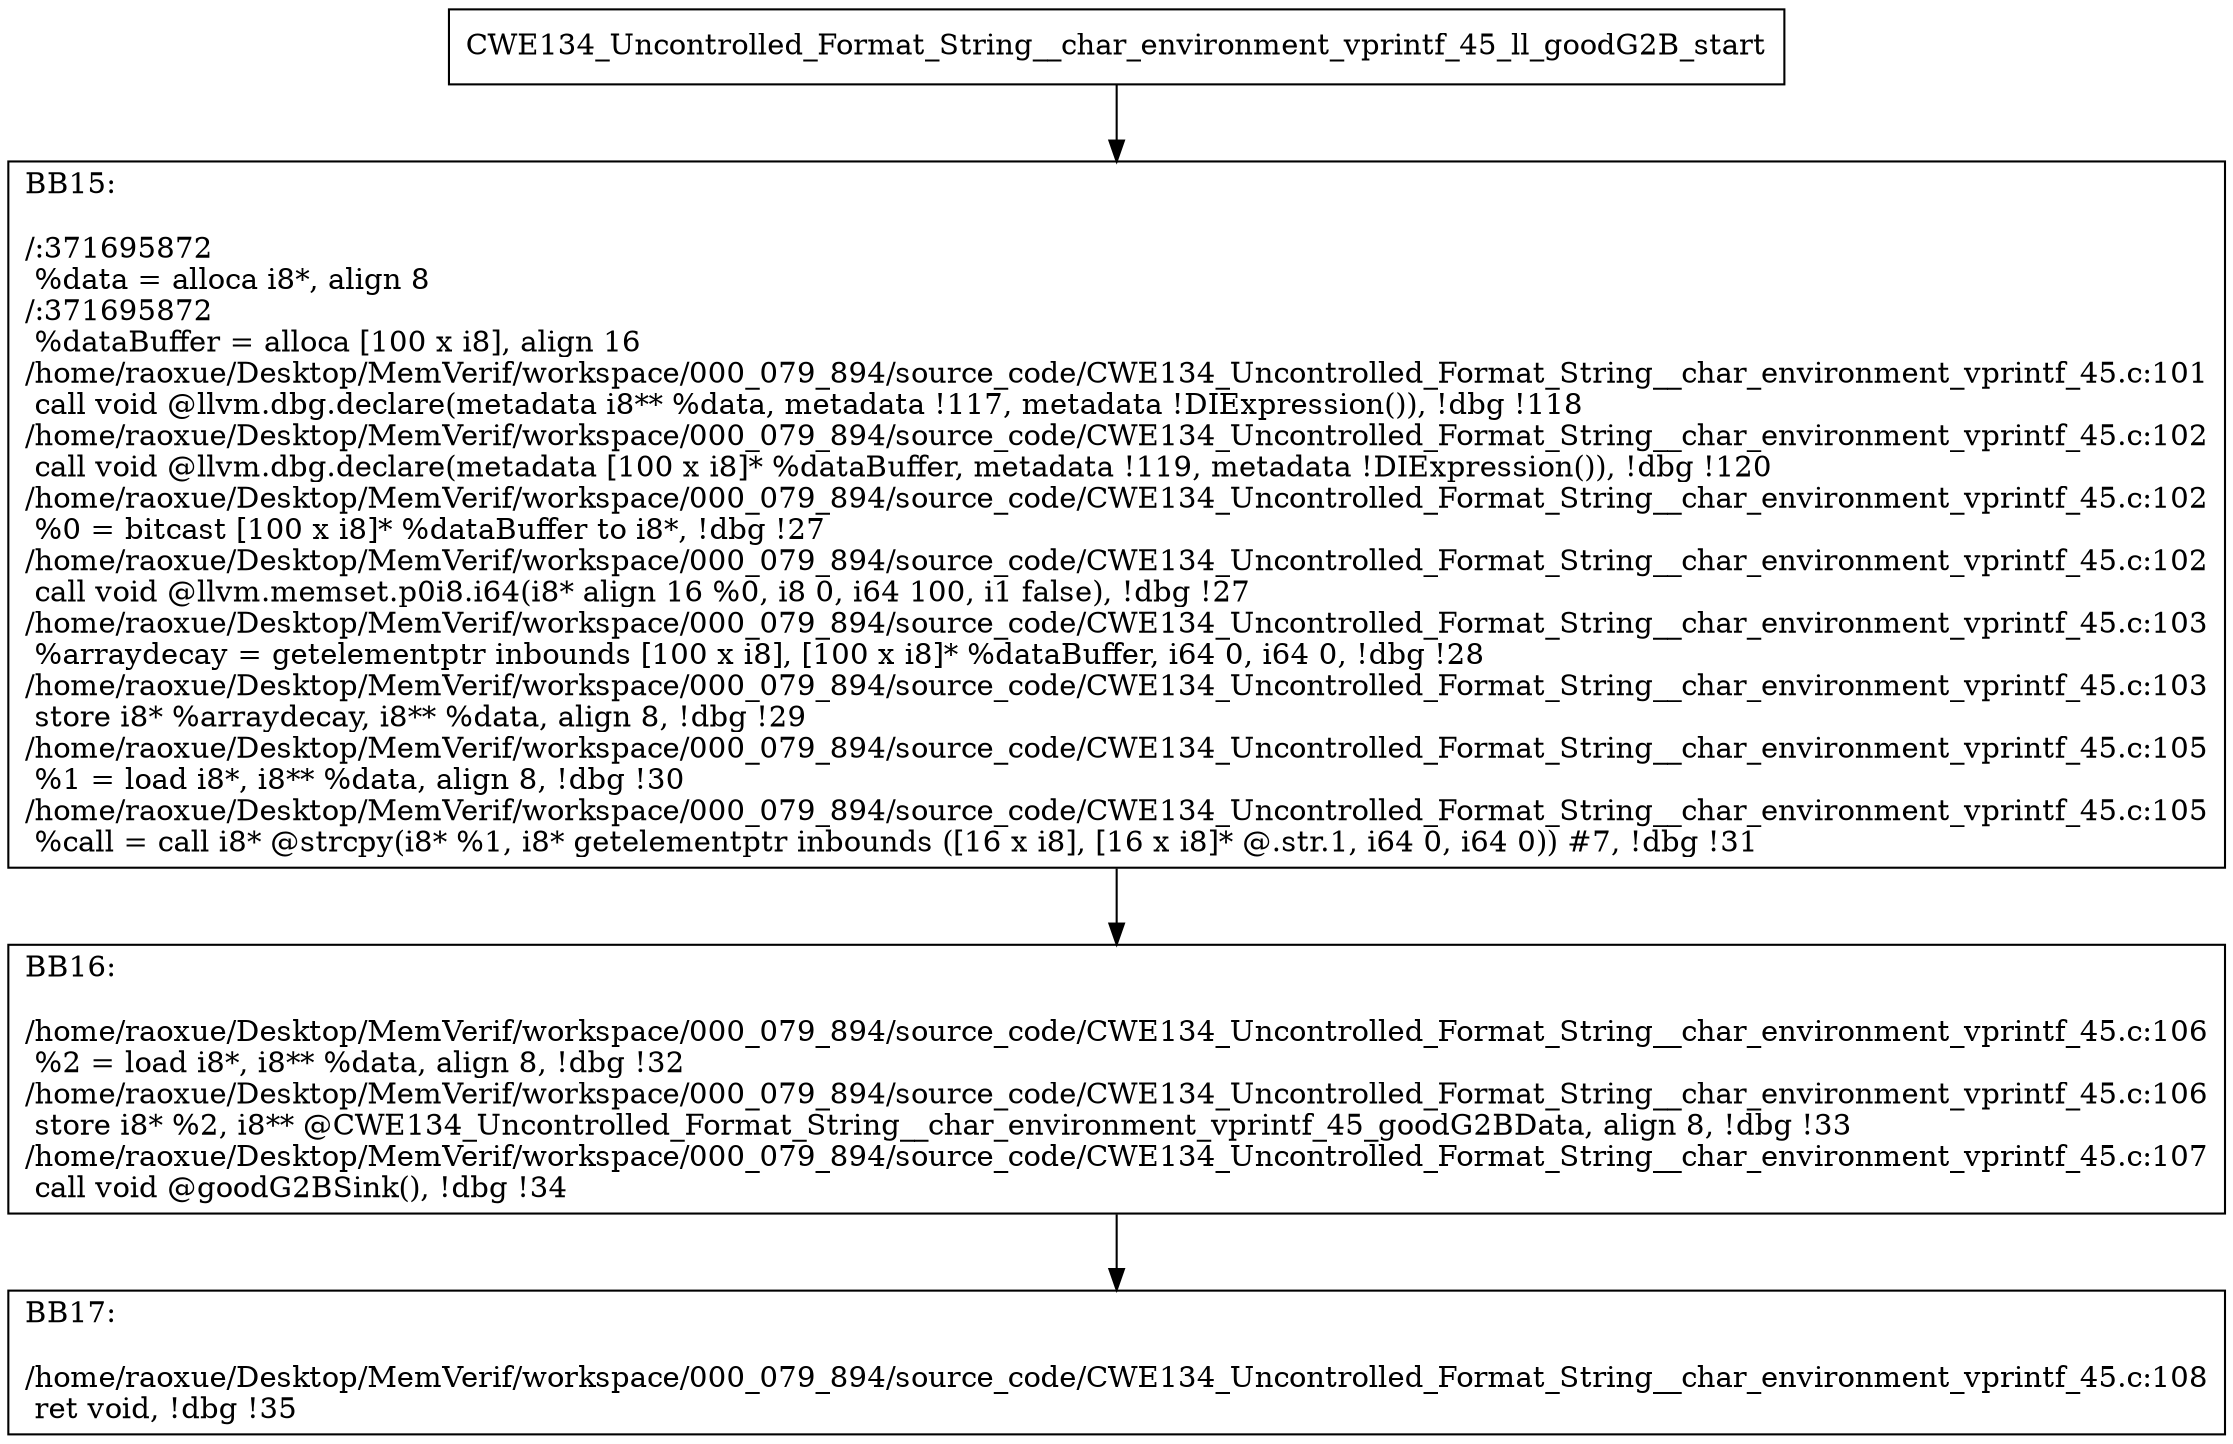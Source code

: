 digraph "CFG for'CWE134_Uncontrolled_Format_String__char_environment_vprintf_45_ll_goodG2B' function" {
	BBCWE134_Uncontrolled_Format_String__char_environment_vprintf_45_ll_goodG2B_start[shape=record,label="{CWE134_Uncontrolled_Format_String__char_environment_vprintf_45_ll_goodG2B_start}"];
	BBCWE134_Uncontrolled_Format_String__char_environment_vprintf_45_ll_goodG2B_start-> CWE134_Uncontrolled_Format_String__char_environment_vprintf_45_ll_goodG2BBB15;
	CWE134_Uncontrolled_Format_String__char_environment_vprintf_45_ll_goodG2BBB15 [shape=record, label="{BB15:\l\l/:371695872\l
  %data = alloca i8*, align 8\l
/:371695872\l
  %dataBuffer = alloca [100 x i8], align 16\l
/home/raoxue/Desktop/MemVerif/workspace/000_079_894/source_code/CWE134_Uncontrolled_Format_String__char_environment_vprintf_45.c:101\l
  call void @llvm.dbg.declare(metadata i8** %data, metadata !117, metadata !DIExpression()), !dbg !118\l
/home/raoxue/Desktop/MemVerif/workspace/000_079_894/source_code/CWE134_Uncontrolled_Format_String__char_environment_vprintf_45.c:102\l
  call void @llvm.dbg.declare(metadata [100 x i8]* %dataBuffer, metadata !119, metadata !DIExpression()), !dbg !120\l
/home/raoxue/Desktop/MemVerif/workspace/000_079_894/source_code/CWE134_Uncontrolled_Format_String__char_environment_vprintf_45.c:102\l
  %0 = bitcast [100 x i8]* %dataBuffer to i8*, !dbg !27\l
/home/raoxue/Desktop/MemVerif/workspace/000_079_894/source_code/CWE134_Uncontrolled_Format_String__char_environment_vprintf_45.c:102\l
  call void @llvm.memset.p0i8.i64(i8* align 16 %0, i8 0, i64 100, i1 false), !dbg !27\l
/home/raoxue/Desktop/MemVerif/workspace/000_079_894/source_code/CWE134_Uncontrolled_Format_String__char_environment_vprintf_45.c:103\l
  %arraydecay = getelementptr inbounds [100 x i8], [100 x i8]* %dataBuffer, i64 0, i64 0, !dbg !28\l
/home/raoxue/Desktop/MemVerif/workspace/000_079_894/source_code/CWE134_Uncontrolled_Format_String__char_environment_vprintf_45.c:103\l
  store i8* %arraydecay, i8** %data, align 8, !dbg !29\l
/home/raoxue/Desktop/MemVerif/workspace/000_079_894/source_code/CWE134_Uncontrolled_Format_String__char_environment_vprintf_45.c:105\l
  %1 = load i8*, i8** %data, align 8, !dbg !30\l
/home/raoxue/Desktop/MemVerif/workspace/000_079_894/source_code/CWE134_Uncontrolled_Format_String__char_environment_vprintf_45.c:105\l
  %call = call i8* @strcpy(i8* %1, i8* getelementptr inbounds ([16 x i8], [16 x i8]* @.str.1, i64 0, i64 0)) #7, !dbg !31\l
}"];
	CWE134_Uncontrolled_Format_String__char_environment_vprintf_45_ll_goodG2BBB15-> CWE134_Uncontrolled_Format_String__char_environment_vprintf_45_ll_goodG2BBB16;
	CWE134_Uncontrolled_Format_String__char_environment_vprintf_45_ll_goodG2BBB16 [shape=record, label="{BB16:\l\l/home/raoxue/Desktop/MemVerif/workspace/000_079_894/source_code/CWE134_Uncontrolled_Format_String__char_environment_vprintf_45.c:106\l
  %2 = load i8*, i8** %data, align 8, !dbg !32\l
/home/raoxue/Desktop/MemVerif/workspace/000_079_894/source_code/CWE134_Uncontrolled_Format_String__char_environment_vprintf_45.c:106\l
  store i8* %2, i8** @CWE134_Uncontrolled_Format_String__char_environment_vprintf_45_goodG2BData, align 8, !dbg !33\l
/home/raoxue/Desktop/MemVerif/workspace/000_079_894/source_code/CWE134_Uncontrolled_Format_String__char_environment_vprintf_45.c:107\l
  call void @goodG2BSink(), !dbg !34\l
}"];
	CWE134_Uncontrolled_Format_String__char_environment_vprintf_45_ll_goodG2BBB16-> CWE134_Uncontrolled_Format_String__char_environment_vprintf_45_ll_goodG2BBB17;
	CWE134_Uncontrolled_Format_String__char_environment_vprintf_45_ll_goodG2BBB17 [shape=record, label="{BB17:\l\l/home/raoxue/Desktop/MemVerif/workspace/000_079_894/source_code/CWE134_Uncontrolled_Format_String__char_environment_vprintf_45.c:108\l
  ret void, !dbg !35\l
}"];
}
